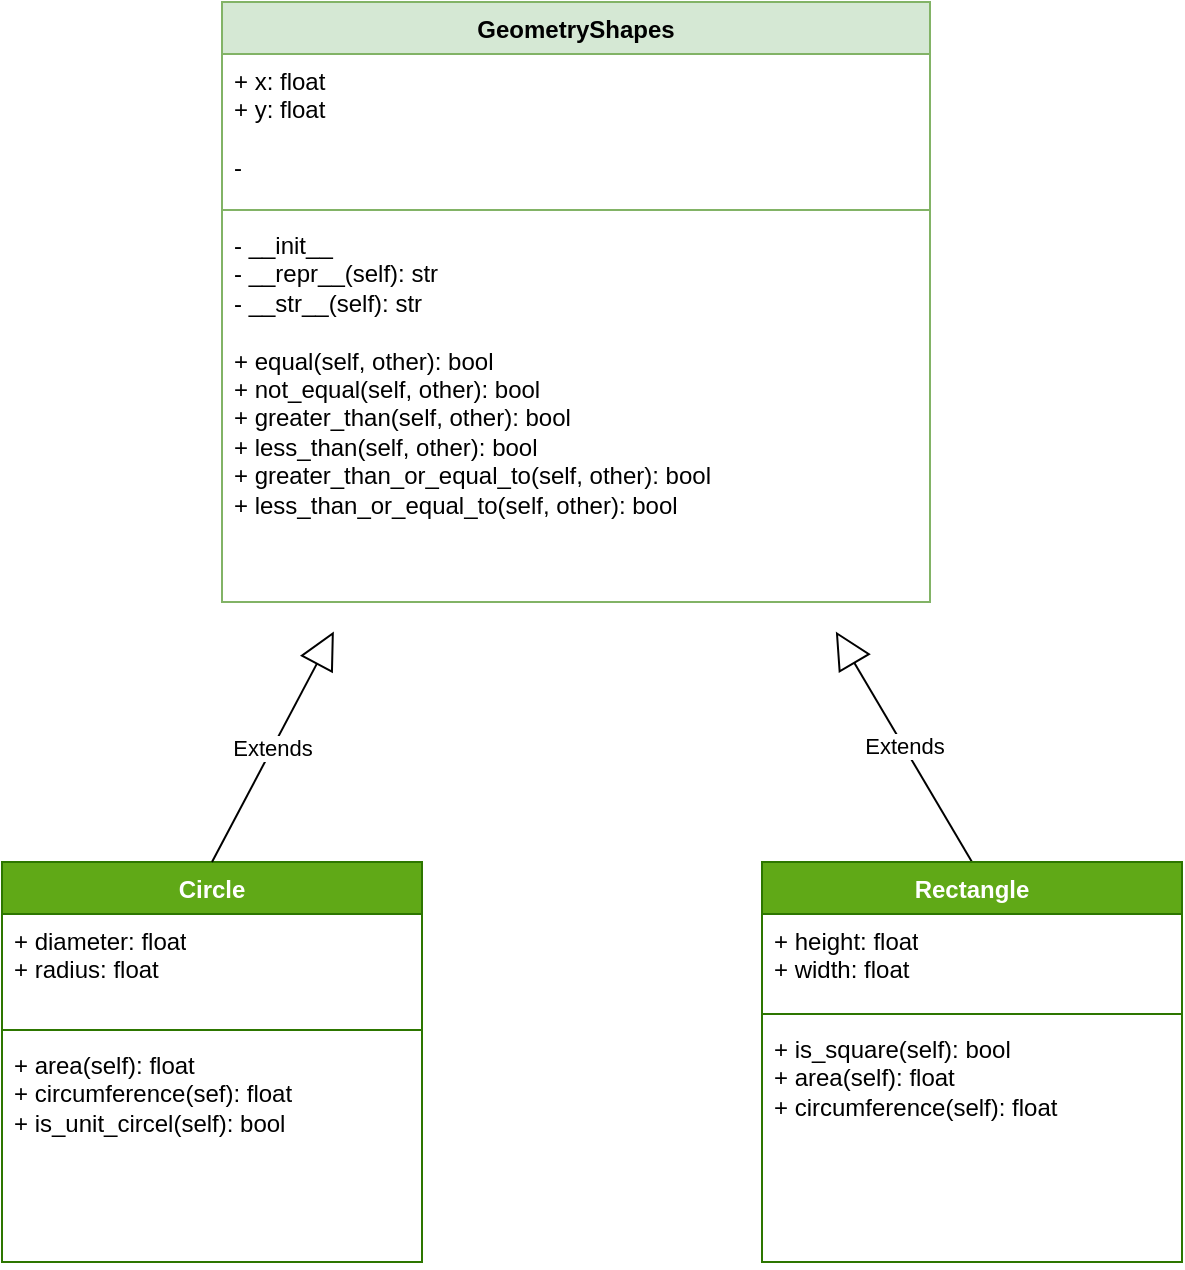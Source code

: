 <mxfile version="22.0.2" type="github">
  <diagram id="C5RBs43oDa-KdzZeNtuy" name="Page-1">
    <mxGraphModel dx="786" dy="467" grid="1" gridSize="10" guides="1" tooltips="1" connect="1" arrows="1" fold="1" page="1" pageScale="1" pageWidth="827" pageHeight="1169" math="0" shadow="0">
      <root>
        <mxCell id="WIyWlLk6GJQsqaUBKTNV-0" />
        <mxCell id="WIyWlLk6GJQsqaUBKTNV-1" parent="WIyWlLk6GJQsqaUBKTNV-0" />
        <mxCell id="4JsJQQCCOiamE_zAF1IR-0" value="GeometryShapes" style="swimlane;fontStyle=1;align=center;verticalAlign=top;childLayout=stackLayout;horizontal=1;startSize=26;horizontalStack=0;resizeParent=1;resizeParentMax=0;resizeLast=0;collapsible=1;marginBottom=0;whiteSpace=wrap;html=1;fillColor=#d5e8d4;strokeColor=#82b366;" parent="WIyWlLk6GJQsqaUBKTNV-1" vertex="1">
          <mxGeometry x="190" y="40" width="354" height="300" as="geometry" />
        </mxCell>
        <mxCell id="4JsJQQCCOiamE_zAF1IR-1" value="+ x: float&lt;br&gt;+ y: float&lt;br&gt;&lt;br&gt;-&amp;nbsp;" style="text;strokeColor=none;fillColor=none;align=left;verticalAlign=top;spacingLeft=4;spacingRight=4;overflow=hidden;rotatable=0;points=[[0,0.5],[1,0.5]];portConstraint=eastwest;whiteSpace=wrap;html=1;" parent="4JsJQQCCOiamE_zAF1IR-0" vertex="1">
          <mxGeometry y="26" width="354" height="74" as="geometry" />
        </mxCell>
        <mxCell id="4JsJQQCCOiamE_zAF1IR-2" value="" style="line;strokeWidth=1;fillColor=none;align=left;verticalAlign=middle;spacingTop=-1;spacingLeft=3;spacingRight=3;rotatable=0;labelPosition=right;points=[];portConstraint=eastwest;strokeColor=inherit;" parent="4JsJQQCCOiamE_zAF1IR-0" vertex="1">
          <mxGeometry y="100" width="354" height="8" as="geometry" />
        </mxCell>
        <mxCell id="4JsJQQCCOiamE_zAF1IR-3" value="- __init__&lt;br&gt;- __repr__(self): str&lt;br&gt;- __str__(self): str&lt;br&gt;&lt;br&gt;+ equal(self, other): bool&lt;br&gt;+ not_equal(self, other): bool&lt;br&gt;+ greater_than(self, other): bool&lt;br&gt;+ less_than(self, other): bool&lt;br&gt;+ greater_than_or_equal_to(self, other): bool&lt;br&gt;+ less_than_or_equal_to(self, other): bool" style="text;strokeColor=none;fillColor=none;align=left;verticalAlign=top;spacingLeft=4;spacingRight=4;overflow=hidden;rotatable=0;points=[[0,0.5],[1,0.5]];portConstraint=eastwest;whiteSpace=wrap;html=1;" parent="4JsJQQCCOiamE_zAF1IR-0" vertex="1">
          <mxGeometry y="108" width="354" height="192" as="geometry" />
        </mxCell>
        <mxCell id="4JsJQQCCOiamE_zAF1IR-6" value="Circle" style="swimlane;fontStyle=1;align=center;verticalAlign=top;childLayout=stackLayout;horizontal=1;startSize=26;horizontalStack=0;resizeParent=1;resizeParentMax=0;resizeLast=0;collapsible=1;marginBottom=0;whiteSpace=wrap;html=1;fillColor=#60a917;strokeColor=#2D7600;fontColor=#ffffff;" parent="WIyWlLk6GJQsqaUBKTNV-1" vertex="1">
          <mxGeometry x="80" y="470" width="210" height="200" as="geometry" />
        </mxCell>
        <mxCell id="4JsJQQCCOiamE_zAF1IR-7" value="+ diameter: float&lt;br&gt;+ radius: float" style="text;strokeColor=none;fillColor=none;align=left;verticalAlign=top;spacingLeft=4;spacingRight=4;overflow=hidden;rotatable=0;points=[[0,0.5],[1,0.5]];portConstraint=eastwest;whiteSpace=wrap;html=1;" parent="4JsJQQCCOiamE_zAF1IR-6" vertex="1">
          <mxGeometry y="26" width="210" height="54" as="geometry" />
        </mxCell>
        <mxCell id="4JsJQQCCOiamE_zAF1IR-8" value="" style="line;strokeWidth=1;fillColor=none;align=left;verticalAlign=middle;spacingTop=-1;spacingLeft=3;spacingRight=3;rotatable=0;labelPosition=right;points=[];portConstraint=eastwest;strokeColor=inherit;" parent="4JsJQQCCOiamE_zAF1IR-6" vertex="1">
          <mxGeometry y="80" width="210" height="8" as="geometry" />
        </mxCell>
        <mxCell id="4JsJQQCCOiamE_zAF1IR-9" value="+ area(self): float&lt;br&gt;+&amp;nbsp;circumference(sef): float&lt;br&gt;+ is_unit_circel(self): bool" style="text;strokeColor=none;fillColor=none;align=left;verticalAlign=top;spacingLeft=4;spacingRight=4;overflow=hidden;rotatable=0;points=[[0,0.5],[1,0.5]];portConstraint=eastwest;whiteSpace=wrap;html=1;" parent="4JsJQQCCOiamE_zAF1IR-6" vertex="1">
          <mxGeometry y="88" width="210" height="112" as="geometry" />
        </mxCell>
        <mxCell id="4JsJQQCCOiamE_zAF1IR-14" value="Extends" style="endArrow=block;endSize=16;endFill=0;html=1;rounded=0;exitX=0.5;exitY=0;exitDx=0;exitDy=0;entryX=0.158;entryY=1.077;entryDx=0;entryDy=0;entryPerimeter=0;" parent="WIyWlLk6GJQsqaUBKTNV-1" source="4JsJQQCCOiamE_zAF1IR-6" target="4JsJQQCCOiamE_zAF1IR-3" edge="1">
          <mxGeometry width="160" relative="1" as="geometry">
            <mxPoint x="320" y="360" as="sourcePoint" />
            <mxPoint x="300" y="290" as="targetPoint" />
          </mxGeometry>
        </mxCell>
        <mxCell id="4JsJQQCCOiamE_zAF1IR-15" value="Extends" style="endArrow=block;endSize=16;endFill=0;html=1;rounded=0;exitX=0.5;exitY=0;exitDx=0;exitDy=0;entryX=0.867;entryY=1.077;entryDx=0;entryDy=0;entryPerimeter=0;" parent="WIyWlLk6GJQsqaUBKTNV-1" source="4JsJQQCCOiamE_zAF1IR-10" target="4JsJQQCCOiamE_zAF1IR-3" edge="1">
          <mxGeometry width="160" relative="1" as="geometry">
            <mxPoint x="540" y="360" as="sourcePoint" />
            <mxPoint x="420" y="300" as="targetPoint" />
            <Array as="points" />
          </mxGeometry>
        </mxCell>
        <mxCell id="4JsJQQCCOiamE_zAF1IR-10" value="Rectangle" style="swimlane;fontStyle=1;align=center;verticalAlign=top;childLayout=stackLayout;horizontal=1;startSize=26;horizontalStack=0;resizeParent=1;resizeParentMax=0;resizeLast=0;collapsible=1;marginBottom=0;whiteSpace=wrap;html=1;fillColor=#60a917;strokeColor=#2D7600;fontColor=#ffffff;" parent="WIyWlLk6GJQsqaUBKTNV-1" vertex="1">
          <mxGeometry x="460" y="470" width="210" height="200" as="geometry" />
        </mxCell>
        <mxCell id="4JsJQQCCOiamE_zAF1IR-11" value="+ height: float&lt;br&gt;+ width: float" style="text;strokeColor=none;fillColor=none;align=left;verticalAlign=top;spacingLeft=4;spacingRight=4;overflow=hidden;rotatable=0;points=[[0,0.5],[1,0.5]];portConstraint=eastwest;whiteSpace=wrap;html=1;" parent="4JsJQQCCOiamE_zAF1IR-10" vertex="1">
          <mxGeometry y="26" width="210" height="46" as="geometry" />
        </mxCell>
        <mxCell id="4JsJQQCCOiamE_zAF1IR-12" value="" style="line;strokeWidth=1;fillColor=none;align=left;verticalAlign=middle;spacingTop=-1;spacingLeft=3;spacingRight=3;rotatable=0;labelPosition=right;points=[];portConstraint=eastwest;strokeColor=inherit;" parent="4JsJQQCCOiamE_zAF1IR-10" vertex="1">
          <mxGeometry y="72" width="210" height="8" as="geometry" />
        </mxCell>
        <mxCell id="4JsJQQCCOiamE_zAF1IR-13" value="+ is_square(self): bool&lt;br&gt;+ area(self): float&lt;br style=&quot;border-color: var(--border-color);&quot;&gt;+&amp;nbsp;circumference(self): float" style="text;strokeColor=none;fillColor=none;align=left;verticalAlign=top;spacingLeft=4;spacingRight=4;overflow=hidden;rotatable=0;points=[[0,0.5],[1,0.5]];portConstraint=eastwest;whiteSpace=wrap;html=1;" parent="4JsJQQCCOiamE_zAF1IR-10" vertex="1">
          <mxGeometry y="80" width="210" height="120" as="geometry" />
        </mxCell>
      </root>
    </mxGraphModel>
  </diagram>
</mxfile>
